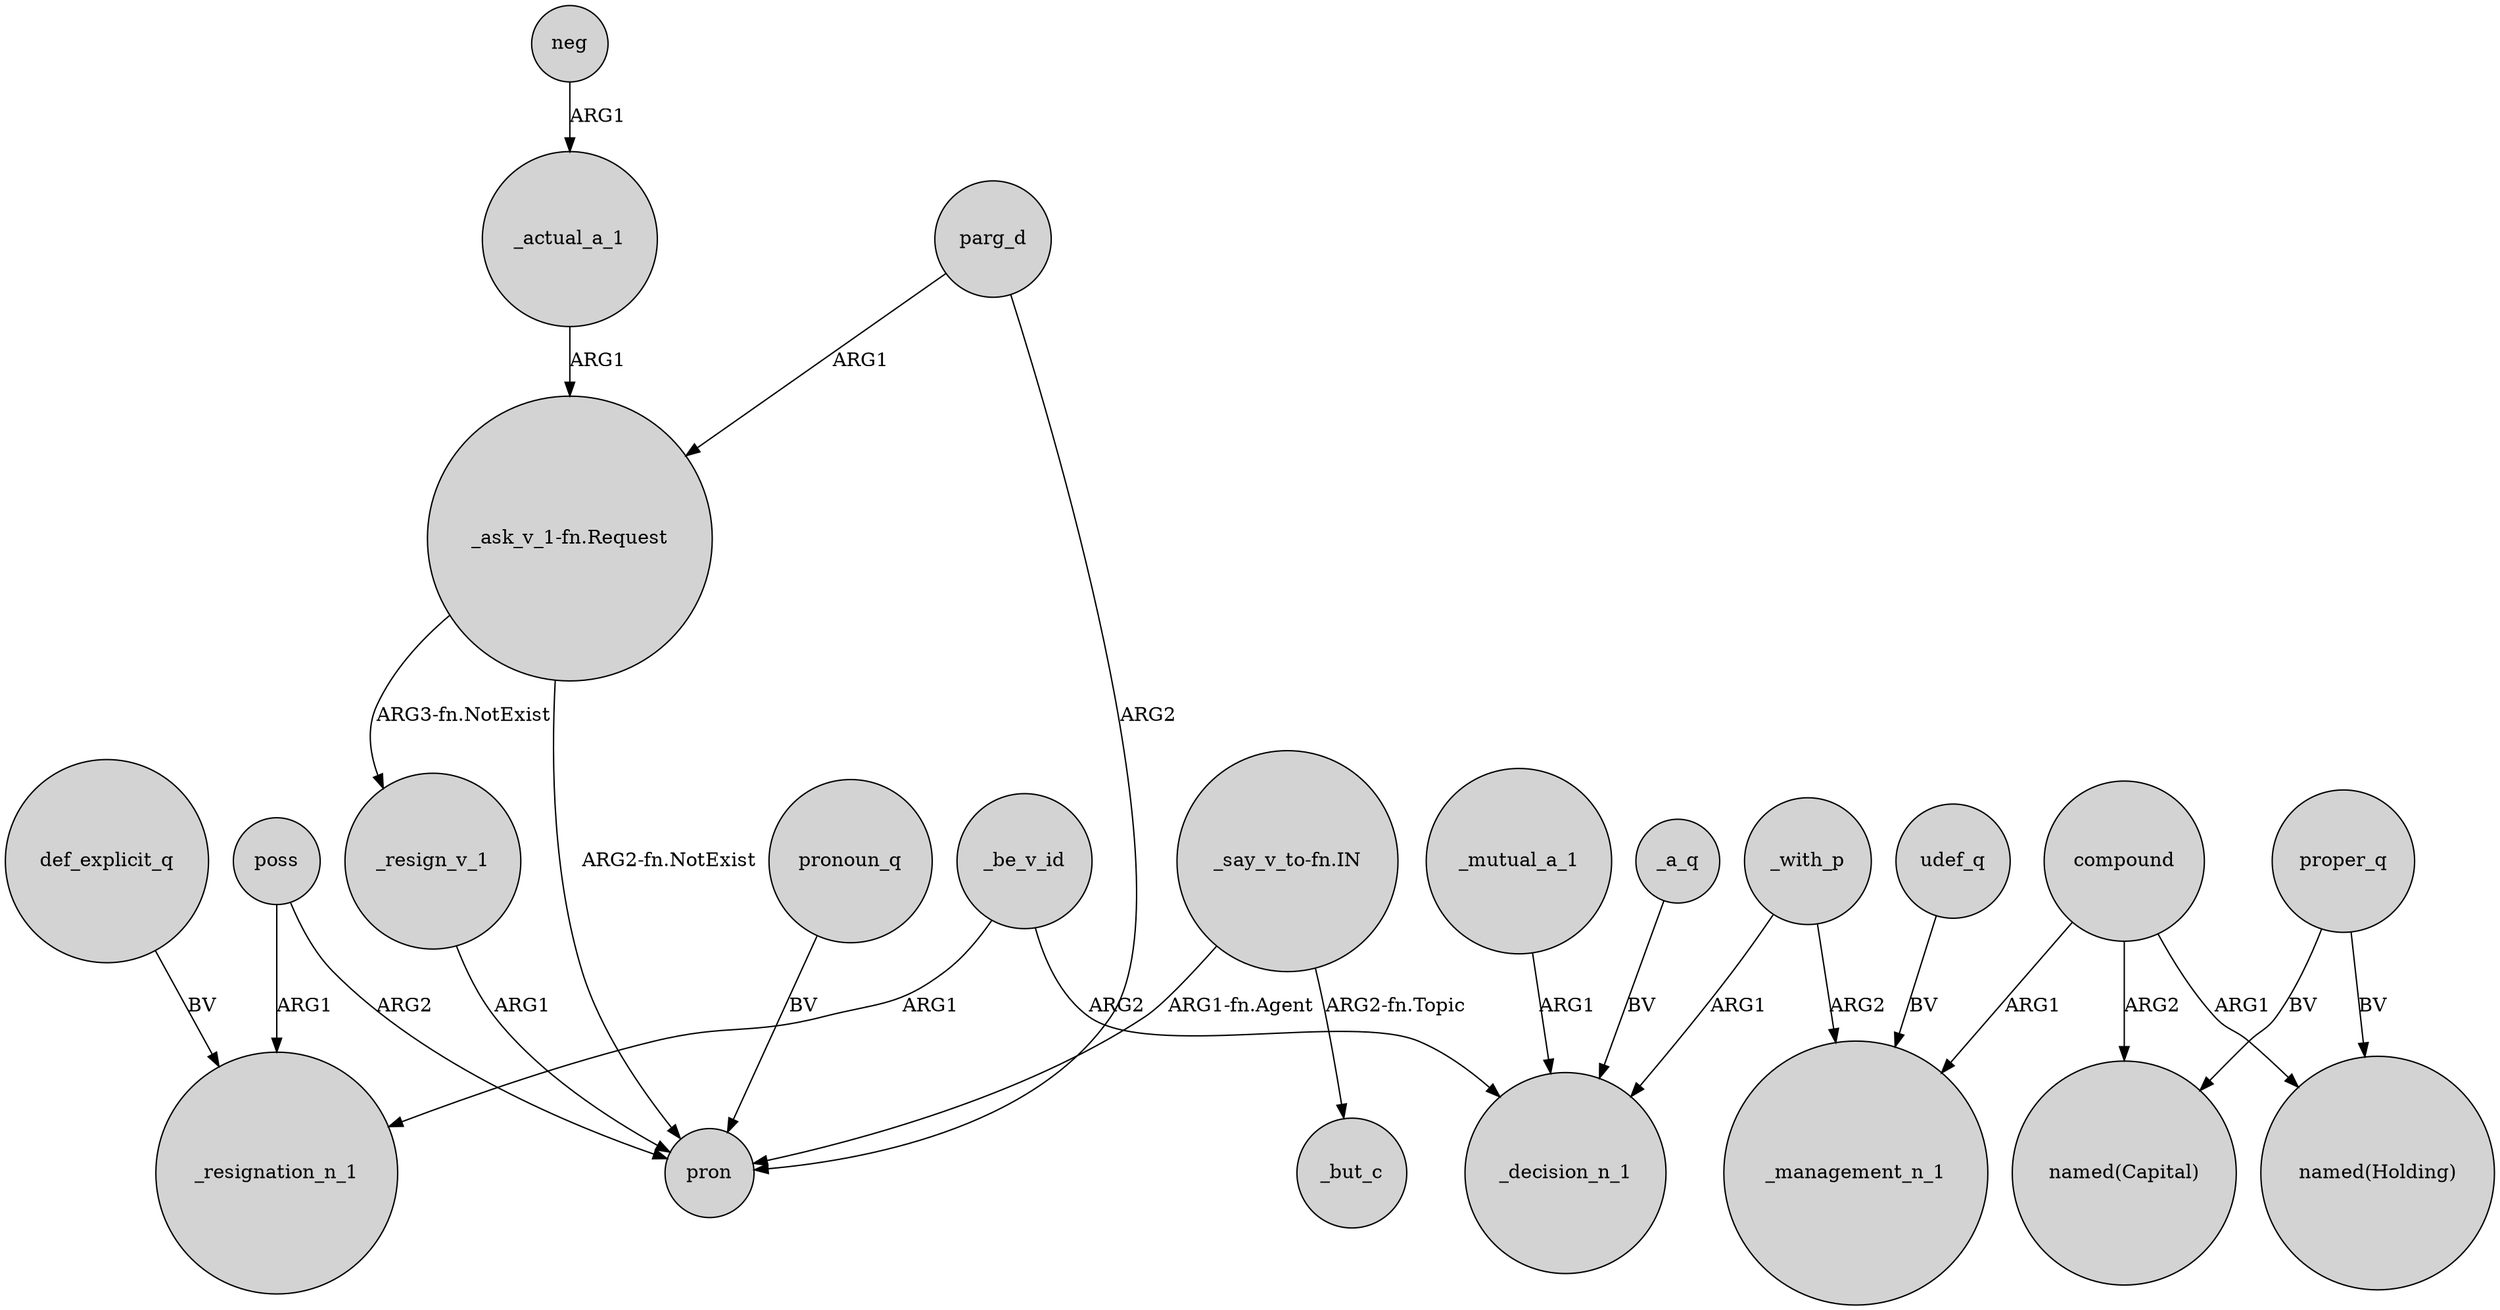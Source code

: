 digraph {
	node [shape=circle style=filled]
	_with_p -> _decision_n_1 [label=ARG1]
	compound -> "named(Holding)" [label=ARG1]
	_resign_v_1 -> pron [label=ARG1]
	_be_v_id -> _decision_n_1 [label=ARG2]
	poss -> pron [label=ARG2]
	proper_q -> "named(Capital)" [label=BV]
	def_explicit_q -> _resignation_n_1 [label=BV]
	_actual_a_1 -> "_ask_v_1-fn.Request" [label=ARG1]
	neg -> _actual_a_1 [label=ARG1]
	parg_d -> "_ask_v_1-fn.Request" [label=ARG1]
	"_ask_v_1-fn.Request" -> pron [label="ARG2-fn.NotExist"]
	_be_v_id -> _resignation_n_1 [label=ARG1]
	udef_q -> _management_n_1 [label=BV]
	"_say_v_to-fn.IN" -> _but_c [label="ARG2-fn.Topic"]
	parg_d -> pron [label=ARG2]
	_mutual_a_1 -> _decision_n_1 [label=ARG1]
	pronoun_q -> pron [label=BV]
	_with_p -> _management_n_1 [label=ARG2]
	compound -> "named(Capital)" [label=ARG2]
	_a_q -> _decision_n_1 [label=BV]
	"_say_v_to-fn.IN" -> pron [label="ARG1-fn.Agent"]
	proper_q -> "named(Holding)" [label=BV]
	poss -> _resignation_n_1 [label=ARG1]
	compound -> _management_n_1 [label=ARG1]
	"_ask_v_1-fn.Request" -> _resign_v_1 [label="ARG3-fn.NotExist"]
}
